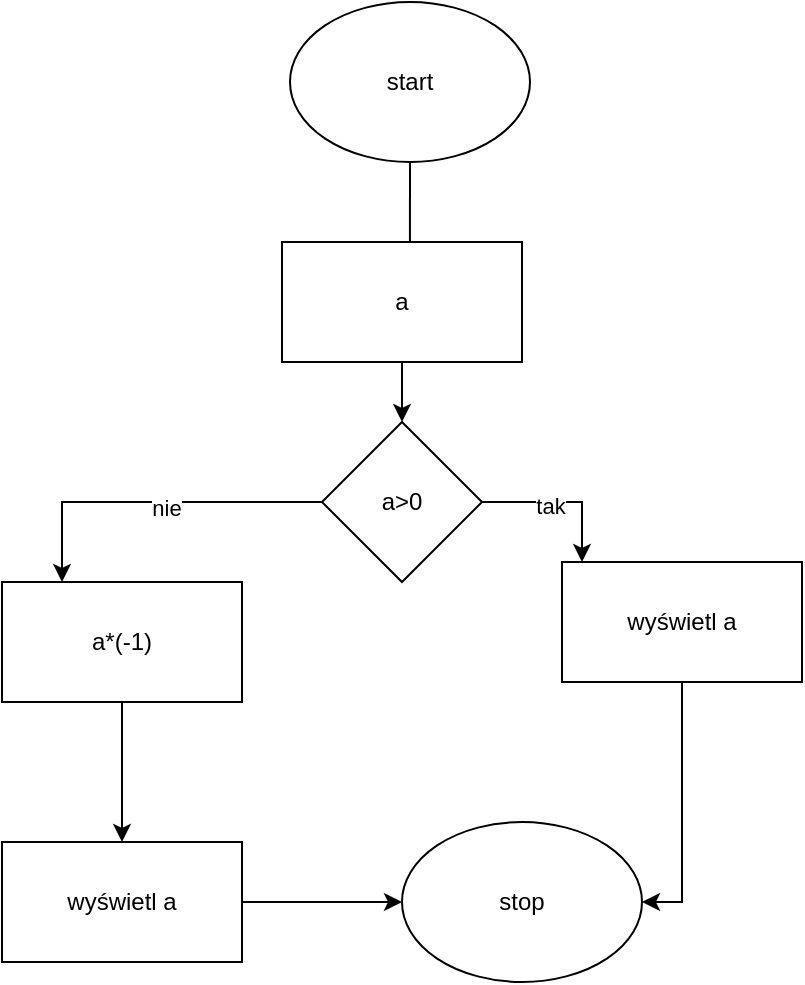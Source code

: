 <mxfile version="20.8.20" type="github">
  <diagram id="C5RBs43oDa-KdzZeNtuy" name="Page-1">
    <mxGraphModel dx="1434" dy="739" grid="1" gridSize="10" guides="1" tooltips="1" connect="1" arrows="1" fold="1" page="1" pageScale="1" pageWidth="827" pageHeight="1169" math="0" shadow="0">
      <root>
        <mxCell id="WIyWlLk6GJQsqaUBKTNV-0" />
        <mxCell id="WIyWlLk6GJQsqaUBKTNV-1" parent="WIyWlLk6GJQsqaUBKTNV-0" />
        <mxCell id="0g14rbrmHD8ZSCsvNaTV-2" style="edgeStyle=orthogonalEdgeStyle;rounded=0;orthogonalLoop=1;jettySize=auto;html=1;entryX=0.533;entryY=0.167;entryDx=0;entryDy=0;entryPerimeter=0;" edge="1" parent="WIyWlLk6GJQsqaUBKTNV-1" source="0g14rbrmHD8ZSCsvNaTV-0" target="0g14rbrmHD8ZSCsvNaTV-1">
          <mxGeometry relative="1" as="geometry" />
        </mxCell>
        <mxCell id="0g14rbrmHD8ZSCsvNaTV-0" value="start" style="ellipse;whiteSpace=wrap;html=1;" vertex="1" parent="WIyWlLk6GJQsqaUBKTNV-1">
          <mxGeometry x="354" y="30" width="120" height="80" as="geometry" />
        </mxCell>
        <mxCell id="0g14rbrmHD8ZSCsvNaTV-4" style="edgeStyle=orthogonalEdgeStyle;rounded=0;orthogonalLoop=1;jettySize=auto;html=1;" edge="1" parent="WIyWlLk6GJQsqaUBKTNV-1" source="0g14rbrmHD8ZSCsvNaTV-1" target="0g14rbrmHD8ZSCsvNaTV-3">
          <mxGeometry relative="1" as="geometry" />
        </mxCell>
        <mxCell id="0g14rbrmHD8ZSCsvNaTV-1" value="a" style="rounded=0;whiteSpace=wrap;html=1;" vertex="1" parent="WIyWlLk6GJQsqaUBKTNV-1">
          <mxGeometry x="350" y="150" width="120" height="60" as="geometry" />
        </mxCell>
        <mxCell id="0g14rbrmHD8ZSCsvNaTV-7" style="edgeStyle=orthogonalEdgeStyle;rounded=0;orthogonalLoop=1;jettySize=auto;html=1;" edge="1" parent="WIyWlLk6GJQsqaUBKTNV-1" source="0g14rbrmHD8ZSCsvNaTV-3" target="0g14rbrmHD8ZSCsvNaTV-6">
          <mxGeometry relative="1" as="geometry">
            <Array as="points">
              <mxPoint x="500" y="280" />
            </Array>
          </mxGeometry>
        </mxCell>
        <mxCell id="0g14rbrmHD8ZSCsvNaTV-17" value="tak" style="edgeLabel;html=1;align=center;verticalAlign=middle;resizable=0;points=[];" vertex="1" connectable="0" parent="0g14rbrmHD8ZSCsvNaTV-7">
          <mxGeometry x="-0.15" y="-2" relative="1" as="geometry">
            <mxPoint as="offset" />
          </mxGeometry>
        </mxCell>
        <mxCell id="0g14rbrmHD8ZSCsvNaTV-8" style="edgeStyle=orthogonalEdgeStyle;rounded=0;orthogonalLoop=1;jettySize=auto;html=1;exitX=0;exitY=0.5;exitDx=0;exitDy=0;entryX=0.25;entryY=0;entryDx=0;entryDy=0;" edge="1" parent="WIyWlLk6GJQsqaUBKTNV-1" source="0g14rbrmHD8ZSCsvNaTV-3" target="0g14rbrmHD8ZSCsvNaTV-5">
          <mxGeometry relative="1" as="geometry" />
        </mxCell>
        <mxCell id="0g14rbrmHD8ZSCsvNaTV-16" value="nie" style="edgeLabel;html=1;align=center;verticalAlign=middle;resizable=0;points=[];" vertex="1" connectable="0" parent="0g14rbrmHD8ZSCsvNaTV-8">
          <mxGeometry x="-0.082" y="3" relative="1" as="geometry">
            <mxPoint as="offset" />
          </mxGeometry>
        </mxCell>
        <mxCell id="0g14rbrmHD8ZSCsvNaTV-3" value="a&amp;gt;0" style="rhombus;whiteSpace=wrap;html=1;" vertex="1" parent="WIyWlLk6GJQsqaUBKTNV-1">
          <mxGeometry x="370" y="240" width="80" height="80" as="geometry" />
        </mxCell>
        <mxCell id="0g14rbrmHD8ZSCsvNaTV-11" style="edgeStyle=orthogonalEdgeStyle;rounded=0;orthogonalLoop=1;jettySize=auto;html=1;" edge="1" parent="WIyWlLk6GJQsqaUBKTNV-1" source="0g14rbrmHD8ZSCsvNaTV-5">
          <mxGeometry relative="1" as="geometry">
            <mxPoint x="270" y="450" as="targetPoint" />
          </mxGeometry>
        </mxCell>
        <mxCell id="0g14rbrmHD8ZSCsvNaTV-5" value="a*(-1)" style="rounded=0;whiteSpace=wrap;html=1;" vertex="1" parent="WIyWlLk6GJQsqaUBKTNV-1">
          <mxGeometry x="210" y="320" width="120" height="60" as="geometry" />
        </mxCell>
        <mxCell id="0g14rbrmHD8ZSCsvNaTV-14" style="edgeStyle=orthogonalEdgeStyle;rounded=0;orthogonalLoop=1;jettySize=auto;html=1;entryX=1;entryY=0.5;entryDx=0;entryDy=0;" edge="1" parent="WIyWlLk6GJQsqaUBKTNV-1" source="0g14rbrmHD8ZSCsvNaTV-6" target="0g14rbrmHD8ZSCsvNaTV-10">
          <mxGeometry relative="1" as="geometry" />
        </mxCell>
        <mxCell id="0g14rbrmHD8ZSCsvNaTV-6" value="wyświetl a" style="rounded=0;whiteSpace=wrap;html=1;" vertex="1" parent="WIyWlLk6GJQsqaUBKTNV-1">
          <mxGeometry x="490" y="310" width="120" height="60" as="geometry" />
        </mxCell>
        <mxCell id="0g14rbrmHD8ZSCsvNaTV-10" value="stop" style="ellipse;whiteSpace=wrap;html=1;" vertex="1" parent="WIyWlLk6GJQsqaUBKTNV-1">
          <mxGeometry x="410" y="440" width="120" height="80" as="geometry" />
        </mxCell>
        <mxCell id="0g14rbrmHD8ZSCsvNaTV-13" style="edgeStyle=orthogonalEdgeStyle;rounded=0;orthogonalLoop=1;jettySize=auto;html=1;entryX=0;entryY=0.5;entryDx=0;entryDy=0;" edge="1" parent="WIyWlLk6GJQsqaUBKTNV-1" source="0g14rbrmHD8ZSCsvNaTV-12" target="0g14rbrmHD8ZSCsvNaTV-10">
          <mxGeometry relative="1" as="geometry" />
        </mxCell>
        <mxCell id="0g14rbrmHD8ZSCsvNaTV-12" value="wyświetl a" style="rounded=0;whiteSpace=wrap;html=1;" vertex="1" parent="WIyWlLk6GJQsqaUBKTNV-1">
          <mxGeometry x="210" y="450" width="120" height="60" as="geometry" />
        </mxCell>
      </root>
    </mxGraphModel>
  </diagram>
</mxfile>

